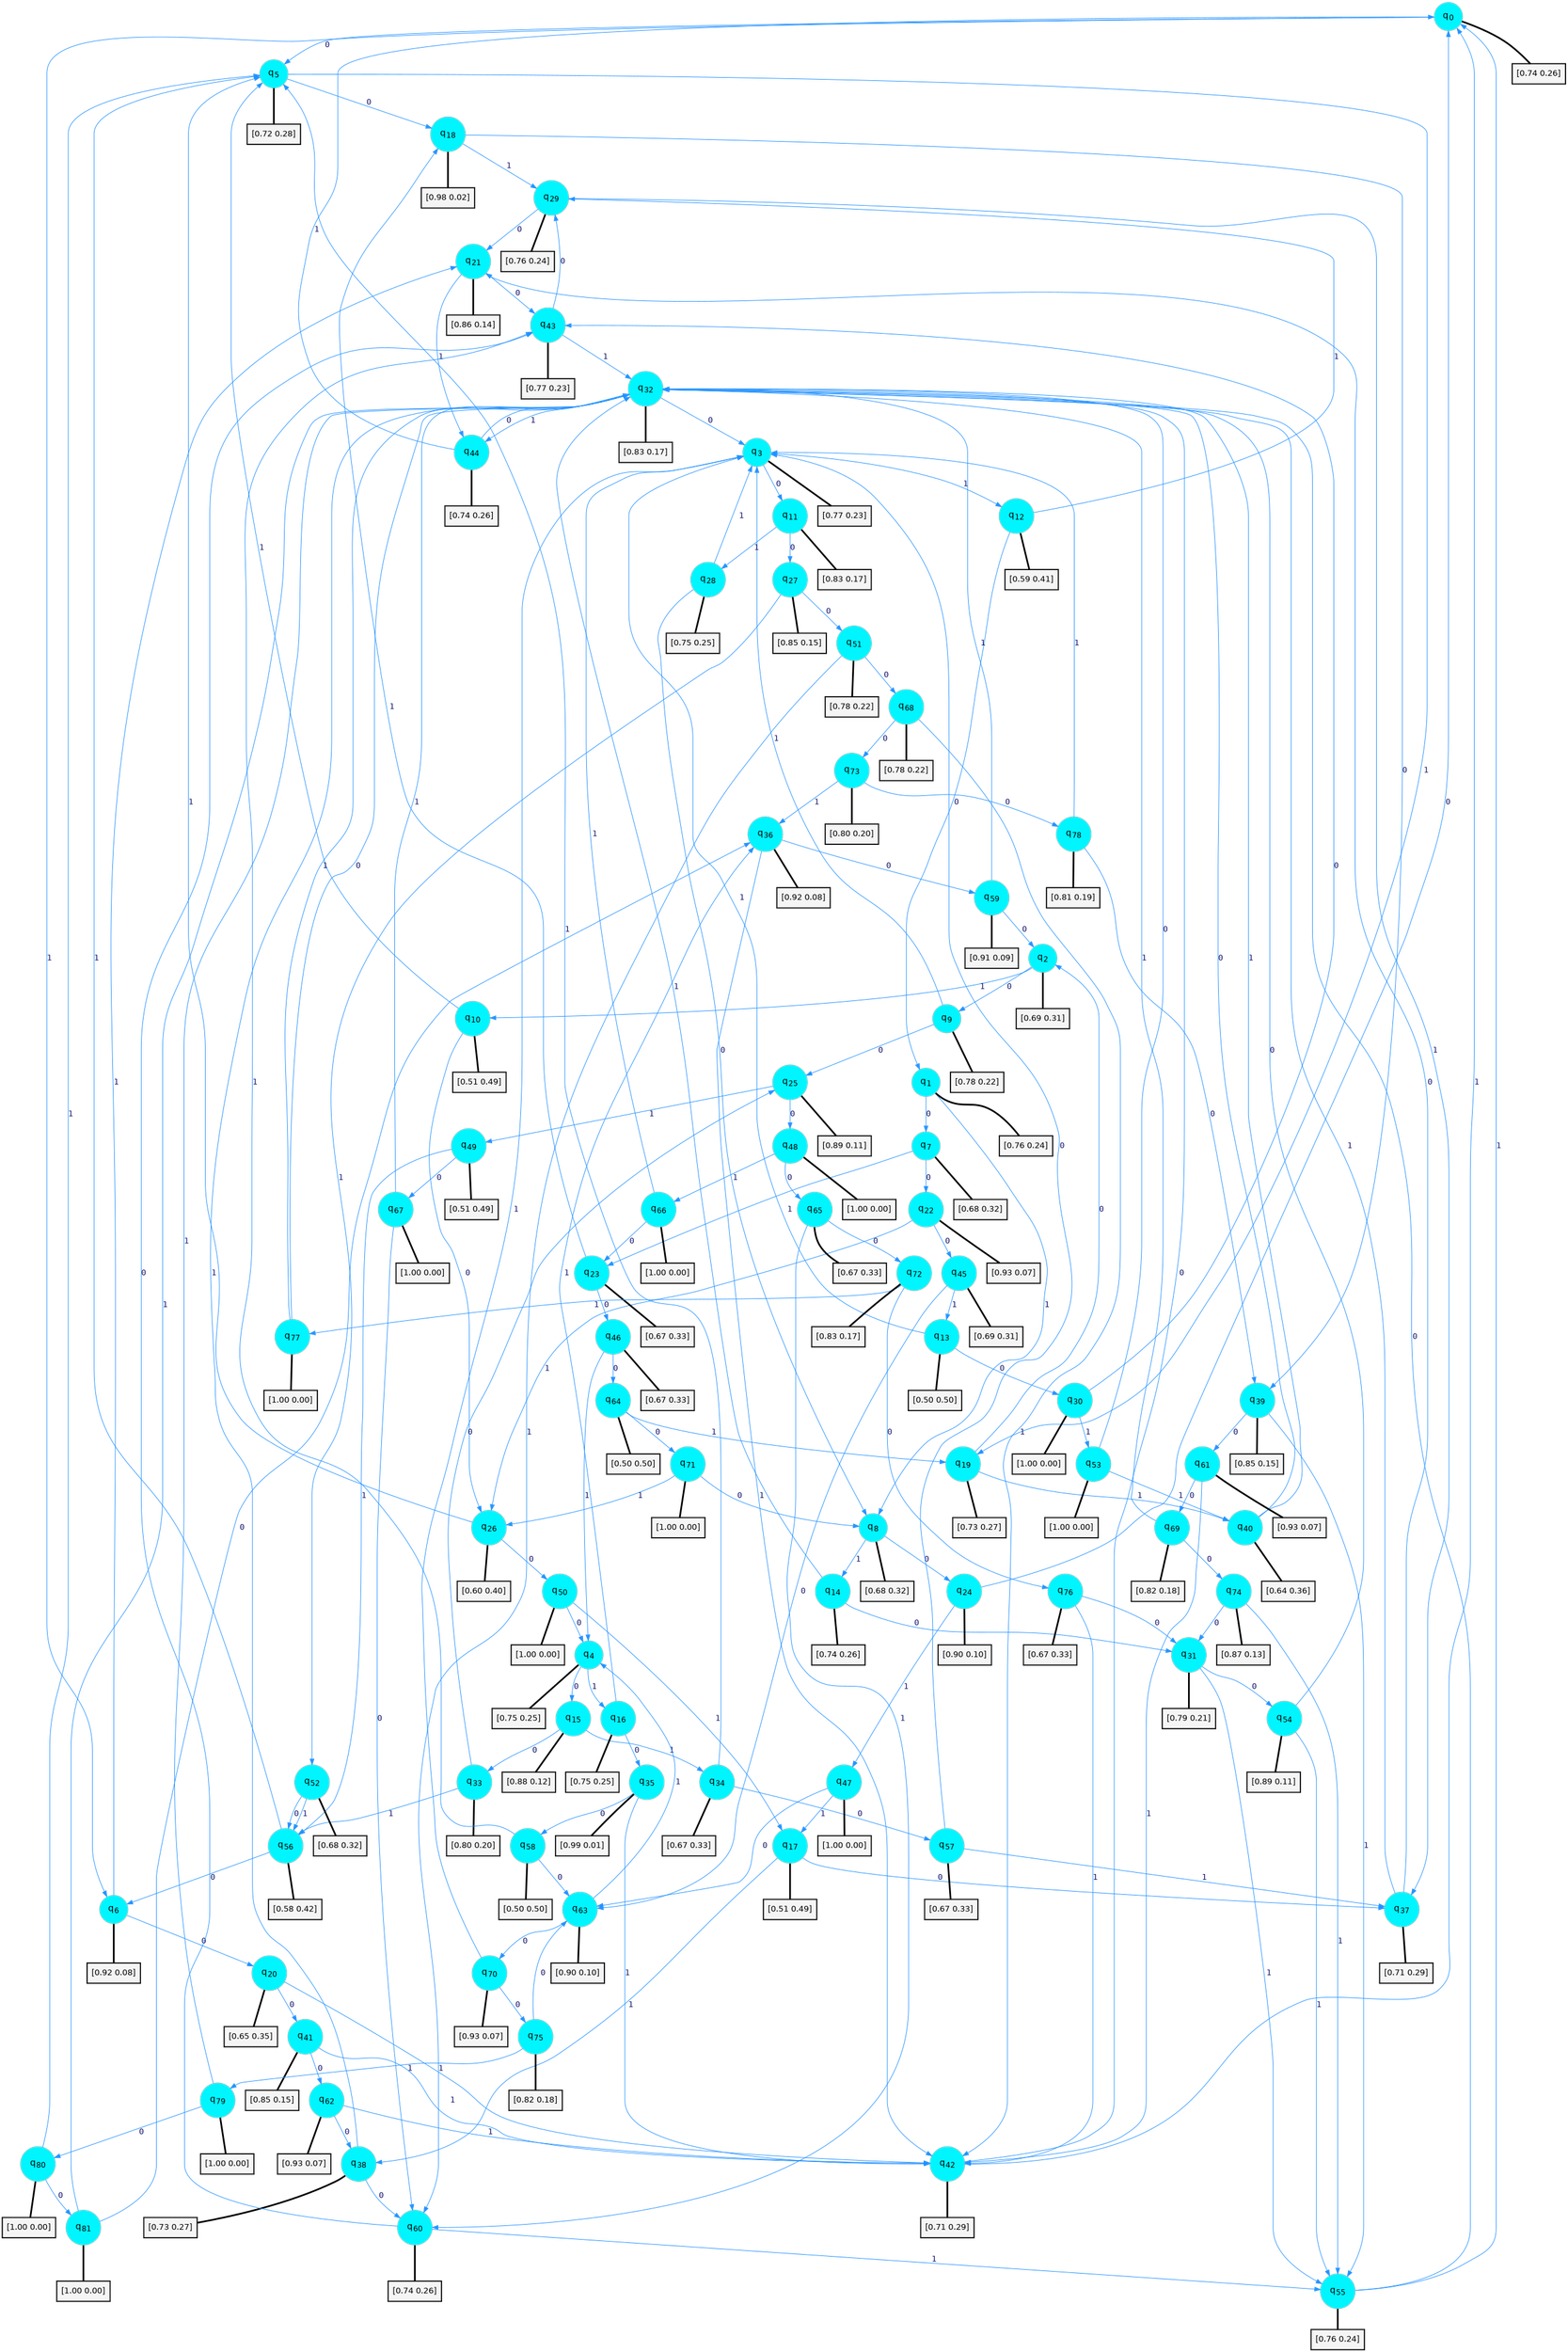 digraph G {
graph [
bgcolor=transparent, dpi=300, rankdir=TD, size="40,25"];
node [
color=gray, fillcolor=turquoise1, fontcolor=black, fontname=Helvetica, fontsize=16, fontweight=bold, shape=circle, style=filled];
edge [
arrowsize=1, color=dodgerblue1, fontcolor=midnightblue, fontname=courier, fontweight=bold, penwidth=1, style=solid, weight=20];
0[label=<q<SUB>0</SUB>>];
1[label=<q<SUB>1</SUB>>];
2[label=<q<SUB>2</SUB>>];
3[label=<q<SUB>3</SUB>>];
4[label=<q<SUB>4</SUB>>];
5[label=<q<SUB>5</SUB>>];
6[label=<q<SUB>6</SUB>>];
7[label=<q<SUB>7</SUB>>];
8[label=<q<SUB>8</SUB>>];
9[label=<q<SUB>9</SUB>>];
10[label=<q<SUB>10</SUB>>];
11[label=<q<SUB>11</SUB>>];
12[label=<q<SUB>12</SUB>>];
13[label=<q<SUB>13</SUB>>];
14[label=<q<SUB>14</SUB>>];
15[label=<q<SUB>15</SUB>>];
16[label=<q<SUB>16</SUB>>];
17[label=<q<SUB>17</SUB>>];
18[label=<q<SUB>18</SUB>>];
19[label=<q<SUB>19</SUB>>];
20[label=<q<SUB>20</SUB>>];
21[label=<q<SUB>21</SUB>>];
22[label=<q<SUB>22</SUB>>];
23[label=<q<SUB>23</SUB>>];
24[label=<q<SUB>24</SUB>>];
25[label=<q<SUB>25</SUB>>];
26[label=<q<SUB>26</SUB>>];
27[label=<q<SUB>27</SUB>>];
28[label=<q<SUB>28</SUB>>];
29[label=<q<SUB>29</SUB>>];
30[label=<q<SUB>30</SUB>>];
31[label=<q<SUB>31</SUB>>];
32[label=<q<SUB>32</SUB>>];
33[label=<q<SUB>33</SUB>>];
34[label=<q<SUB>34</SUB>>];
35[label=<q<SUB>35</SUB>>];
36[label=<q<SUB>36</SUB>>];
37[label=<q<SUB>37</SUB>>];
38[label=<q<SUB>38</SUB>>];
39[label=<q<SUB>39</SUB>>];
40[label=<q<SUB>40</SUB>>];
41[label=<q<SUB>41</SUB>>];
42[label=<q<SUB>42</SUB>>];
43[label=<q<SUB>43</SUB>>];
44[label=<q<SUB>44</SUB>>];
45[label=<q<SUB>45</SUB>>];
46[label=<q<SUB>46</SUB>>];
47[label=<q<SUB>47</SUB>>];
48[label=<q<SUB>48</SUB>>];
49[label=<q<SUB>49</SUB>>];
50[label=<q<SUB>50</SUB>>];
51[label=<q<SUB>51</SUB>>];
52[label=<q<SUB>52</SUB>>];
53[label=<q<SUB>53</SUB>>];
54[label=<q<SUB>54</SUB>>];
55[label=<q<SUB>55</SUB>>];
56[label=<q<SUB>56</SUB>>];
57[label=<q<SUB>57</SUB>>];
58[label=<q<SUB>58</SUB>>];
59[label=<q<SUB>59</SUB>>];
60[label=<q<SUB>60</SUB>>];
61[label=<q<SUB>61</SUB>>];
62[label=<q<SUB>62</SUB>>];
63[label=<q<SUB>63</SUB>>];
64[label=<q<SUB>64</SUB>>];
65[label=<q<SUB>65</SUB>>];
66[label=<q<SUB>66</SUB>>];
67[label=<q<SUB>67</SUB>>];
68[label=<q<SUB>68</SUB>>];
69[label=<q<SUB>69</SUB>>];
70[label=<q<SUB>70</SUB>>];
71[label=<q<SUB>71</SUB>>];
72[label=<q<SUB>72</SUB>>];
73[label=<q<SUB>73</SUB>>];
74[label=<q<SUB>74</SUB>>];
75[label=<q<SUB>75</SUB>>];
76[label=<q<SUB>76</SUB>>];
77[label=<q<SUB>77</SUB>>];
78[label=<q<SUB>78</SUB>>];
79[label=<q<SUB>79</SUB>>];
80[label=<q<SUB>80</SUB>>];
81[label=<q<SUB>81</SUB>>];
82[label="[0.74 0.26]", shape=box,fontcolor=black, fontname=Helvetica, fontsize=14, penwidth=2, fillcolor=whitesmoke,color=black];
83[label="[0.76 0.24]", shape=box,fontcolor=black, fontname=Helvetica, fontsize=14, penwidth=2, fillcolor=whitesmoke,color=black];
84[label="[0.69 0.31]", shape=box,fontcolor=black, fontname=Helvetica, fontsize=14, penwidth=2, fillcolor=whitesmoke,color=black];
85[label="[0.77 0.23]", shape=box,fontcolor=black, fontname=Helvetica, fontsize=14, penwidth=2, fillcolor=whitesmoke,color=black];
86[label="[0.75 0.25]", shape=box,fontcolor=black, fontname=Helvetica, fontsize=14, penwidth=2, fillcolor=whitesmoke,color=black];
87[label="[0.72 0.28]", shape=box,fontcolor=black, fontname=Helvetica, fontsize=14, penwidth=2, fillcolor=whitesmoke,color=black];
88[label="[0.92 0.08]", shape=box,fontcolor=black, fontname=Helvetica, fontsize=14, penwidth=2, fillcolor=whitesmoke,color=black];
89[label="[0.68 0.32]", shape=box,fontcolor=black, fontname=Helvetica, fontsize=14, penwidth=2, fillcolor=whitesmoke,color=black];
90[label="[0.68 0.32]", shape=box,fontcolor=black, fontname=Helvetica, fontsize=14, penwidth=2, fillcolor=whitesmoke,color=black];
91[label="[0.78 0.22]", shape=box,fontcolor=black, fontname=Helvetica, fontsize=14, penwidth=2, fillcolor=whitesmoke,color=black];
92[label="[0.51 0.49]", shape=box,fontcolor=black, fontname=Helvetica, fontsize=14, penwidth=2, fillcolor=whitesmoke,color=black];
93[label="[0.83 0.17]", shape=box,fontcolor=black, fontname=Helvetica, fontsize=14, penwidth=2, fillcolor=whitesmoke,color=black];
94[label="[0.59 0.41]", shape=box,fontcolor=black, fontname=Helvetica, fontsize=14, penwidth=2, fillcolor=whitesmoke,color=black];
95[label="[0.50 0.50]", shape=box,fontcolor=black, fontname=Helvetica, fontsize=14, penwidth=2, fillcolor=whitesmoke,color=black];
96[label="[0.74 0.26]", shape=box,fontcolor=black, fontname=Helvetica, fontsize=14, penwidth=2, fillcolor=whitesmoke,color=black];
97[label="[0.88 0.12]", shape=box,fontcolor=black, fontname=Helvetica, fontsize=14, penwidth=2, fillcolor=whitesmoke,color=black];
98[label="[0.75 0.25]", shape=box,fontcolor=black, fontname=Helvetica, fontsize=14, penwidth=2, fillcolor=whitesmoke,color=black];
99[label="[0.51 0.49]", shape=box,fontcolor=black, fontname=Helvetica, fontsize=14, penwidth=2, fillcolor=whitesmoke,color=black];
100[label="[0.98 0.02]", shape=box,fontcolor=black, fontname=Helvetica, fontsize=14, penwidth=2, fillcolor=whitesmoke,color=black];
101[label="[0.73 0.27]", shape=box,fontcolor=black, fontname=Helvetica, fontsize=14, penwidth=2, fillcolor=whitesmoke,color=black];
102[label="[0.65 0.35]", shape=box,fontcolor=black, fontname=Helvetica, fontsize=14, penwidth=2, fillcolor=whitesmoke,color=black];
103[label="[0.86 0.14]", shape=box,fontcolor=black, fontname=Helvetica, fontsize=14, penwidth=2, fillcolor=whitesmoke,color=black];
104[label="[0.93 0.07]", shape=box,fontcolor=black, fontname=Helvetica, fontsize=14, penwidth=2, fillcolor=whitesmoke,color=black];
105[label="[0.67 0.33]", shape=box,fontcolor=black, fontname=Helvetica, fontsize=14, penwidth=2, fillcolor=whitesmoke,color=black];
106[label="[0.90 0.10]", shape=box,fontcolor=black, fontname=Helvetica, fontsize=14, penwidth=2, fillcolor=whitesmoke,color=black];
107[label="[0.89 0.11]", shape=box,fontcolor=black, fontname=Helvetica, fontsize=14, penwidth=2, fillcolor=whitesmoke,color=black];
108[label="[0.60 0.40]", shape=box,fontcolor=black, fontname=Helvetica, fontsize=14, penwidth=2, fillcolor=whitesmoke,color=black];
109[label="[0.85 0.15]", shape=box,fontcolor=black, fontname=Helvetica, fontsize=14, penwidth=2, fillcolor=whitesmoke,color=black];
110[label="[0.75 0.25]", shape=box,fontcolor=black, fontname=Helvetica, fontsize=14, penwidth=2, fillcolor=whitesmoke,color=black];
111[label="[0.76 0.24]", shape=box,fontcolor=black, fontname=Helvetica, fontsize=14, penwidth=2, fillcolor=whitesmoke,color=black];
112[label="[1.00 0.00]", shape=box,fontcolor=black, fontname=Helvetica, fontsize=14, penwidth=2, fillcolor=whitesmoke,color=black];
113[label="[0.79 0.21]", shape=box,fontcolor=black, fontname=Helvetica, fontsize=14, penwidth=2, fillcolor=whitesmoke,color=black];
114[label="[0.83 0.17]", shape=box,fontcolor=black, fontname=Helvetica, fontsize=14, penwidth=2, fillcolor=whitesmoke,color=black];
115[label="[0.80 0.20]", shape=box,fontcolor=black, fontname=Helvetica, fontsize=14, penwidth=2, fillcolor=whitesmoke,color=black];
116[label="[0.67 0.33]", shape=box,fontcolor=black, fontname=Helvetica, fontsize=14, penwidth=2, fillcolor=whitesmoke,color=black];
117[label="[0.99 0.01]", shape=box,fontcolor=black, fontname=Helvetica, fontsize=14, penwidth=2, fillcolor=whitesmoke,color=black];
118[label="[0.92 0.08]", shape=box,fontcolor=black, fontname=Helvetica, fontsize=14, penwidth=2, fillcolor=whitesmoke,color=black];
119[label="[0.71 0.29]", shape=box,fontcolor=black, fontname=Helvetica, fontsize=14, penwidth=2, fillcolor=whitesmoke,color=black];
120[label="[0.73 0.27]", shape=box,fontcolor=black, fontname=Helvetica, fontsize=14, penwidth=2, fillcolor=whitesmoke,color=black];
121[label="[0.85 0.15]", shape=box,fontcolor=black, fontname=Helvetica, fontsize=14, penwidth=2, fillcolor=whitesmoke,color=black];
122[label="[0.64 0.36]", shape=box,fontcolor=black, fontname=Helvetica, fontsize=14, penwidth=2, fillcolor=whitesmoke,color=black];
123[label="[0.85 0.15]", shape=box,fontcolor=black, fontname=Helvetica, fontsize=14, penwidth=2, fillcolor=whitesmoke,color=black];
124[label="[0.71 0.29]", shape=box,fontcolor=black, fontname=Helvetica, fontsize=14, penwidth=2, fillcolor=whitesmoke,color=black];
125[label="[0.77 0.23]", shape=box,fontcolor=black, fontname=Helvetica, fontsize=14, penwidth=2, fillcolor=whitesmoke,color=black];
126[label="[0.74 0.26]", shape=box,fontcolor=black, fontname=Helvetica, fontsize=14, penwidth=2, fillcolor=whitesmoke,color=black];
127[label="[0.69 0.31]", shape=box,fontcolor=black, fontname=Helvetica, fontsize=14, penwidth=2, fillcolor=whitesmoke,color=black];
128[label="[0.67 0.33]", shape=box,fontcolor=black, fontname=Helvetica, fontsize=14, penwidth=2, fillcolor=whitesmoke,color=black];
129[label="[1.00 0.00]", shape=box,fontcolor=black, fontname=Helvetica, fontsize=14, penwidth=2, fillcolor=whitesmoke,color=black];
130[label="[1.00 0.00]", shape=box,fontcolor=black, fontname=Helvetica, fontsize=14, penwidth=2, fillcolor=whitesmoke,color=black];
131[label="[0.51 0.49]", shape=box,fontcolor=black, fontname=Helvetica, fontsize=14, penwidth=2, fillcolor=whitesmoke,color=black];
132[label="[1.00 0.00]", shape=box,fontcolor=black, fontname=Helvetica, fontsize=14, penwidth=2, fillcolor=whitesmoke,color=black];
133[label="[0.78 0.22]", shape=box,fontcolor=black, fontname=Helvetica, fontsize=14, penwidth=2, fillcolor=whitesmoke,color=black];
134[label="[0.68 0.32]", shape=box,fontcolor=black, fontname=Helvetica, fontsize=14, penwidth=2, fillcolor=whitesmoke,color=black];
135[label="[1.00 0.00]", shape=box,fontcolor=black, fontname=Helvetica, fontsize=14, penwidth=2, fillcolor=whitesmoke,color=black];
136[label="[0.89 0.11]", shape=box,fontcolor=black, fontname=Helvetica, fontsize=14, penwidth=2, fillcolor=whitesmoke,color=black];
137[label="[0.76 0.24]", shape=box,fontcolor=black, fontname=Helvetica, fontsize=14, penwidth=2, fillcolor=whitesmoke,color=black];
138[label="[0.58 0.42]", shape=box,fontcolor=black, fontname=Helvetica, fontsize=14, penwidth=2, fillcolor=whitesmoke,color=black];
139[label="[0.67 0.33]", shape=box,fontcolor=black, fontname=Helvetica, fontsize=14, penwidth=2, fillcolor=whitesmoke,color=black];
140[label="[0.50 0.50]", shape=box,fontcolor=black, fontname=Helvetica, fontsize=14, penwidth=2, fillcolor=whitesmoke,color=black];
141[label="[0.91 0.09]", shape=box,fontcolor=black, fontname=Helvetica, fontsize=14, penwidth=2, fillcolor=whitesmoke,color=black];
142[label="[0.74 0.26]", shape=box,fontcolor=black, fontname=Helvetica, fontsize=14, penwidth=2, fillcolor=whitesmoke,color=black];
143[label="[0.93 0.07]", shape=box,fontcolor=black, fontname=Helvetica, fontsize=14, penwidth=2, fillcolor=whitesmoke,color=black];
144[label="[0.93 0.07]", shape=box,fontcolor=black, fontname=Helvetica, fontsize=14, penwidth=2, fillcolor=whitesmoke,color=black];
145[label="[0.90 0.10]", shape=box,fontcolor=black, fontname=Helvetica, fontsize=14, penwidth=2, fillcolor=whitesmoke,color=black];
146[label="[0.50 0.50]", shape=box,fontcolor=black, fontname=Helvetica, fontsize=14, penwidth=2, fillcolor=whitesmoke,color=black];
147[label="[0.67 0.33]", shape=box,fontcolor=black, fontname=Helvetica, fontsize=14, penwidth=2, fillcolor=whitesmoke,color=black];
148[label="[1.00 0.00]", shape=box,fontcolor=black, fontname=Helvetica, fontsize=14, penwidth=2, fillcolor=whitesmoke,color=black];
149[label="[1.00 0.00]", shape=box,fontcolor=black, fontname=Helvetica, fontsize=14, penwidth=2, fillcolor=whitesmoke,color=black];
150[label="[0.78 0.22]", shape=box,fontcolor=black, fontname=Helvetica, fontsize=14, penwidth=2, fillcolor=whitesmoke,color=black];
151[label="[0.82 0.18]", shape=box,fontcolor=black, fontname=Helvetica, fontsize=14, penwidth=2, fillcolor=whitesmoke,color=black];
152[label="[0.93 0.07]", shape=box,fontcolor=black, fontname=Helvetica, fontsize=14, penwidth=2, fillcolor=whitesmoke,color=black];
153[label="[1.00 0.00]", shape=box,fontcolor=black, fontname=Helvetica, fontsize=14, penwidth=2, fillcolor=whitesmoke,color=black];
154[label="[0.83 0.17]", shape=box,fontcolor=black, fontname=Helvetica, fontsize=14, penwidth=2, fillcolor=whitesmoke,color=black];
155[label="[0.80 0.20]", shape=box,fontcolor=black, fontname=Helvetica, fontsize=14, penwidth=2, fillcolor=whitesmoke,color=black];
156[label="[0.87 0.13]", shape=box,fontcolor=black, fontname=Helvetica, fontsize=14, penwidth=2, fillcolor=whitesmoke,color=black];
157[label="[0.82 0.18]", shape=box,fontcolor=black, fontname=Helvetica, fontsize=14, penwidth=2, fillcolor=whitesmoke,color=black];
158[label="[0.67 0.33]", shape=box,fontcolor=black, fontname=Helvetica, fontsize=14, penwidth=2, fillcolor=whitesmoke,color=black];
159[label="[1.00 0.00]", shape=box,fontcolor=black, fontname=Helvetica, fontsize=14, penwidth=2, fillcolor=whitesmoke,color=black];
160[label="[0.81 0.19]", shape=box,fontcolor=black, fontname=Helvetica, fontsize=14, penwidth=2, fillcolor=whitesmoke,color=black];
161[label="[1.00 0.00]", shape=box,fontcolor=black, fontname=Helvetica, fontsize=14, penwidth=2, fillcolor=whitesmoke,color=black];
162[label="[1.00 0.00]", shape=box,fontcolor=black, fontname=Helvetica, fontsize=14, penwidth=2, fillcolor=whitesmoke,color=black];
163[label="[1.00 0.00]", shape=box,fontcolor=black, fontname=Helvetica, fontsize=14, penwidth=2, fillcolor=whitesmoke,color=black];
0->5 [label=0];
0->6 [label=1];
0->82 [arrowhead=none, penwidth=3,color=black];
1->7 [label=0];
1->8 [label=1];
1->83 [arrowhead=none, penwidth=3,color=black];
2->9 [label=0];
2->10 [label=1];
2->84 [arrowhead=none, penwidth=3,color=black];
3->11 [label=0];
3->12 [label=1];
3->85 [arrowhead=none, penwidth=3,color=black];
4->15 [label=0];
4->16 [label=1];
4->86 [arrowhead=none, penwidth=3,color=black];
5->18 [label=0];
5->19 [label=1];
5->87 [arrowhead=none, penwidth=3,color=black];
6->20 [label=0];
6->21 [label=1];
6->88 [arrowhead=none, penwidth=3,color=black];
7->22 [label=0];
7->23 [label=1];
7->89 [arrowhead=none, penwidth=3,color=black];
8->24 [label=0];
8->14 [label=1];
8->90 [arrowhead=none, penwidth=3,color=black];
9->25 [label=0];
9->3 [label=1];
9->91 [arrowhead=none, penwidth=3,color=black];
10->26 [label=0];
10->5 [label=1];
10->92 [arrowhead=none, penwidth=3,color=black];
11->27 [label=0];
11->28 [label=1];
11->93 [arrowhead=none, penwidth=3,color=black];
12->1 [label=0];
12->29 [label=1];
12->94 [arrowhead=none, penwidth=3,color=black];
13->30 [label=0];
13->3 [label=1];
13->95 [arrowhead=none, penwidth=3,color=black];
14->31 [label=0];
14->32 [label=1];
14->96 [arrowhead=none, penwidth=3,color=black];
15->33 [label=0];
15->34 [label=1];
15->97 [arrowhead=none, penwidth=3,color=black];
16->35 [label=0];
16->36 [label=1];
16->98 [arrowhead=none, penwidth=3,color=black];
17->37 [label=0];
17->38 [label=1];
17->99 [arrowhead=none, penwidth=3,color=black];
18->39 [label=0];
18->29 [label=1];
18->100 [arrowhead=none, penwidth=3,color=black];
19->2 [label=0];
19->40 [label=1];
19->101 [arrowhead=none, penwidth=3,color=black];
20->41 [label=0];
20->42 [label=1];
20->102 [arrowhead=none, penwidth=3,color=black];
21->43 [label=0];
21->44 [label=1];
21->103 [arrowhead=none, penwidth=3,color=black];
22->45 [label=0];
22->26 [label=1];
22->104 [arrowhead=none, penwidth=3,color=black];
23->46 [label=0];
23->18 [label=1];
23->105 [arrowhead=none, penwidth=3,color=black];
24->0 [label=0];
24->47 [label=1];
24->106 [arrowhead=none, penwidth=3,color=black];
25->48 [label=0];
25->49 [label=1];
25->107 [arrowhead=none, penwidth=3,color=black];
26->50 [label=0];
26->5 [label=1];
26->108 [arrowhead=none, penwidth=3,color=black];
27->51 [label=0];
27->52 [label=1];
27->109 [arrowhead=none, penwidth=3,color=black];
28->8 [label=0];
28->3 [label=1];
28->110 [arrowhead=none, penwidth=3,color=black];
29->21 [label=0];
29->37 [label=1];
29->111 [arrowhead=none, penwidth=3,color=black];
30->43 [label=0];
30->53 [label=1];
30->112 [arrowhead=none, penwidth=3,color=black];
31->54 [label=0];
31->55 [label=1];
31->113 [arrowhead=none, penwidth=3,color=black];
32->3 [label=0];
32->44 [label=1];
32->114 [arrowhead=none, penwidth=3,color=black];
33->25 [label=0];
33->56 [label=1];
33->115 [arrowhead=none, penwidth=3,color=black];
34->57 [label=0];
34->5 [label=1];
34->116 [arrowhead=none, penwidth=3,color=black];
35->58 [label=0];
35->42 [label=1];
35->117 [arrowhead=none, penwidth=3,color=black];
36->59 [label=0];
36->42 [label=1];
36->118 [arrowhead=none, penwidth=3,color=black];
37->21 [label=0];
37->32 [label=1];
37->119 [arrowhead=none, penwidth=3,color=black];
38->60 [label=0];
38->32 [label=1];
38->120 [arrowhead=none, penwidth=3,color=black];
39->61 [label=0];
39->55 [label=1];
39->121 [arrowhead=none, penwidth=3,color=black];
40->32 [label=0];
40->32 [label=1];
40->122 [arrowhead=none, penwidth=3,color=black];
41->62 [label=0];
41->42 [label=1];
41->123 [arrowhead=none, penwidth=3,color=black];
42->32 [label=0];
42->0 [label=1];
42->124 [arrowhead=none, penwidth=3,color=black];
43->29 [label=0];
43->32 [label=1];
43->125 [arrowhead=none, penwidth=3,color=black];
44->32 [label=0];
44->0 [label=1];
44->126 [arrowhead=none, penwidth=3,color=black];
45->63 [label=0];
45->13 [label=1];
45->127 [arrowhead=none, penwidth=3,color=black];
46->64 [label=0];
46->4 [label=1];
46->128 [arrowhead=none, penwidth=3,color=black];
47->63 [label=0];
47->17 [label=1];
47->129 [arrowhead=none, penwidth=3,color=black];
48->65 [label=0];
48->66 [label=1];
48->130 [arrowhead=none, penwidth=3,color=black];
49->67 [label=0];
49->56 [label=1];
49->131 [arrowhead=none, penwidth=3,color=black];
50->4 [label=0];
50->17 [label=1];
50->132 [arrowhead=none, penwidth=3,color=black];
51->68 [label=0];
51->60 [label=1];
51->133 [arrowhead=none, penwidth=3,color=black];
52->56 [label=0];
52->56 [label=1];
52->134 [arrowhead=none, penwidth=3,color=black];
53->32 [label=0];
53->40 [label=1];
53->135 [arrowhead=none, penwidth=3,color=black];
54->32 [label=0];
54->55 [label=1];
54->136 [arrowhead=none, penwidth=3,color=black];
55->32 [label=0];
55->0 [label=1];
55->137 [arrowhead=none, penwidth=3,color=black];
56->6 [label=0];
56->5 [label=1];
56->138 [arrowhead=none, penwidth=3,color=black];
57->3 [label=0];
57->37 [label=1];
57->139 [arrowhead=none, penwidth=3,color=black];
58->63 [label=0];
58->43 [label=1];
58->140 [arrowhead=none, penwidth=3,color=black];
59->2 [label=0];
59->32 [label=1];
59->141 [arrowhead=none, penwidth=3,color=black];
60->43 [label=0];
60->55 [label=1];
60->142 [arrowhead=none, penwidth=3,color=black];
61->69 [label=0];
61->42 [label=1];
61->143 [arrowhead=none, penwidth=3,color=black];
62->38 [label=0];
62->42 [label=1];
62->144 [arrowhead=none, penwidth=3,color=black];
63->70 [label=0];
63->4 [label=1];
63->145 [arrowhead=none, penwidth=3,color=black];
64->71 [label=0];
64->19 [label=1];
64->146 [arrowhead=none, penwidth=3,color=black];
65->72 [label=0];
65->60 [label=1];
65->147 [arrowhead=none, penwidth=3,color=black];
66->23 [label=0];
66->3 [label=1];
66->148 [arrowhead=none, penwidth=3,color=black];
67->60 [label=0];
67->32 [label=1];
67->149 [arrowhead=none, penwidth=3,color=black];
68->73 [label=0];
68->42 [label=1];
68->150 [arrowhead=none, penwidth=3,color=black];
69->74 [label=0];
69->32 [label=1];
69->151 [arrowhead=none, penwidth=3,color=black];
70->75 [label=0];
70->3 [label=1];
70->152 [arrowhead=none, penwidth=3,color=black];
71->8 [label=0];
71->26 [label=1];
71->153 [arrowhead=none, penwidth=3,color=black];
72->76 [label=0];
72->77 [label=1];
72->154 [arrowhead=none, penwidth=3,color=black];
73->78 [label=0];
73->36 [label=1];
73->155 [arrowhead=none, penwidth=3,color=black];
74->31 [label=0];
74->55 [label=1];
74->156 [arrowhead=none, penwidth=3,color=black];
75->63 [label=0];
75->79 [label=1];
75->157 [arrowhead=none, penwidth=3,color=black];
76->31 [label=0];
76->42 [label=1];
76->158 [arrowhead=none, penwidth=3,color=black];
77->32 [label=0];
77->32 [label=1];
77->159 [arrowhead=none, penwidth=3,color=black];
78->39 [label=0];
78->3 [label=1];
78->160 [arrowhead=none, penwidth=3,color=black];
79->80 [label=0];
79->32 [label=1];
79->161 [arrowhead=none, penwidth=3,color=black];
80->81 [label=0];
80->5 [label=1];
80->162 [arrowhead=none, penwidth=3,color=black];
81->36 [label=0];
81->32 [label=1];
81->163 [arrowhead=none, penwidth=3,color=black];
}
